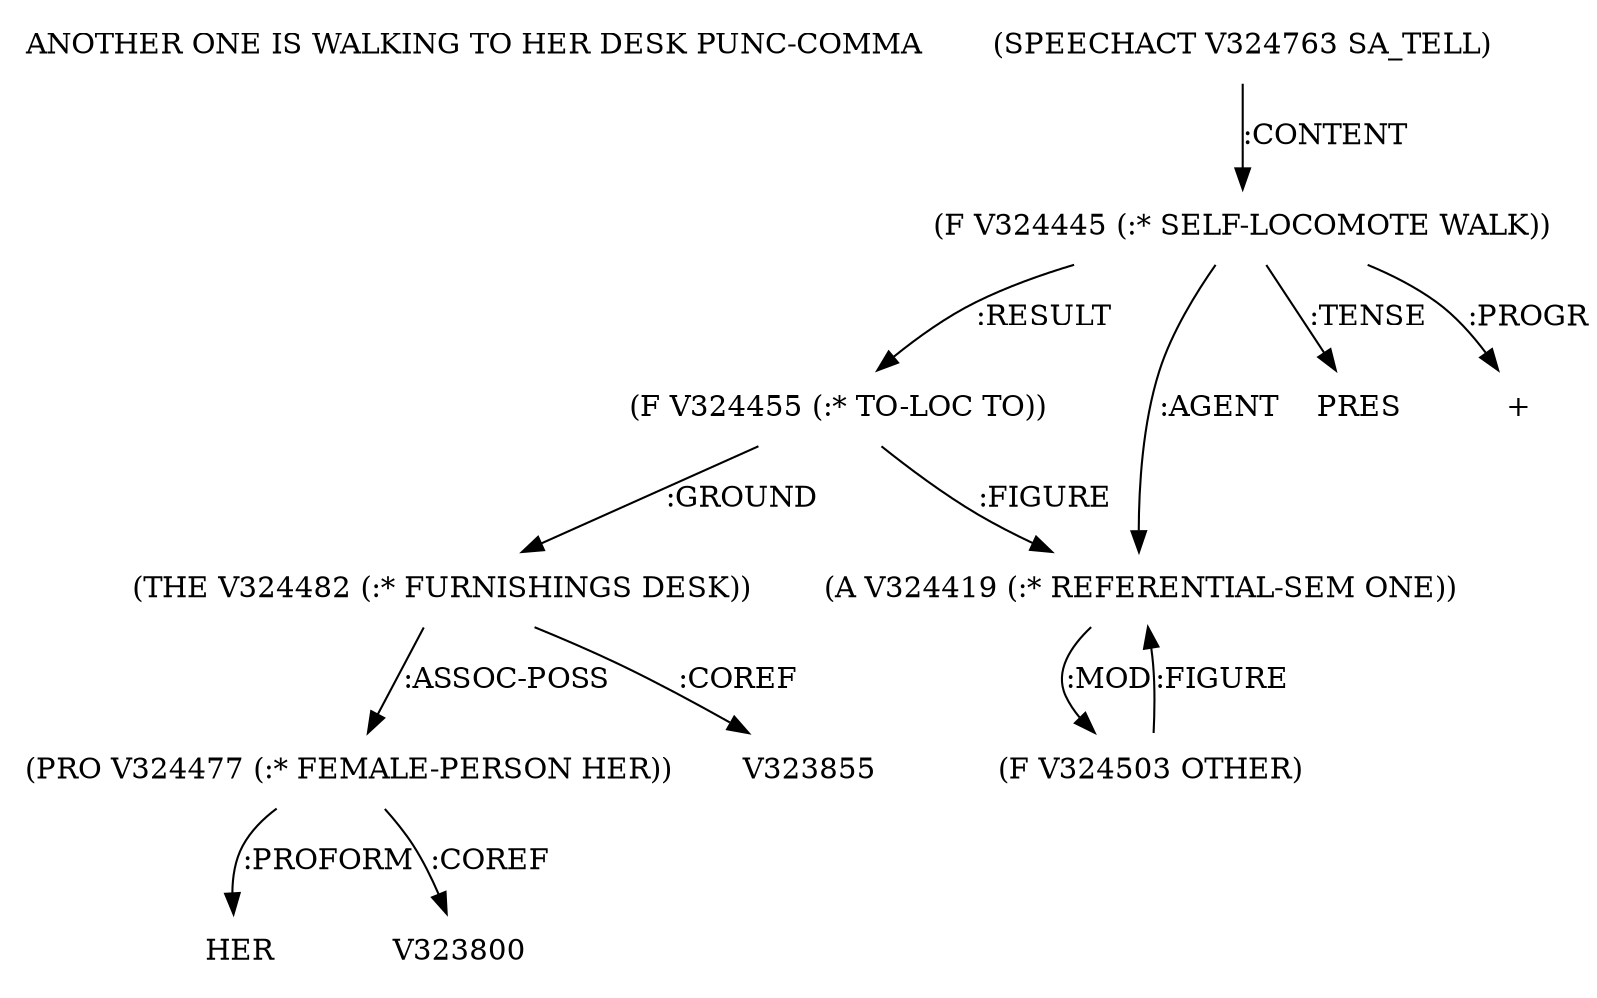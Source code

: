digraph Terms {
  node [shape=none]
  "ANOTHER ONE IS WALKING TO HER DESK PUNC-COMMA"
  "V324763" [label="(SPEECHACT V324763 SA_TELL)"]
  "V324763" -> "V324445" [label=":CONTENT"]
  "V324445" [label="(F V324445 (:* SELF-LOCOMOTE WALK))"]
  "V324445" -> "V324455" [label=":RESULT"]
  "V324445" -> "V324419" [label=":AGENT"]
  "V324445" -> "NT326326" [label=":TENSE"]
  "NT326326" [label="PRES"]
  "V324445" -> "NT326327" [label=":PROGR"]
  "NT326327" [label="+"]
  "V324419" [label="(A V324419 (:* REFERENTIAL-SEM ONE))"]
  "V324419" -> "V324503" [label=":MOD"]
  "V324503" [label="(F V324503 OTHER)"]
  "V324503" -> "V324419" [label=":FIGURE"]
  "V324455" [label="(F V324455 (:* TO-LOC TO))"]
  "V324455" -> "V324482" [label=":GROUND"]
  "V324455" -> "V324419" [label=":FIGURE"]
  "V324482" [label="(THE V324482 (:* FURNISHINGS DESK))"]
  "V324482" -> "V324477" [label=":ASSOC-POSS"]
  "V324482" -> "V323855" [label=":COREF"]
  "V324477" [label="(PRO V324477 (:* FEMALE-PERSON HER))"]
  "V324477" -> "NT326329" [label=":PROFORM"]
  "NT326329" [label="HER"]
  "V324477" -> "V323800" [label=":COREF"]
}
